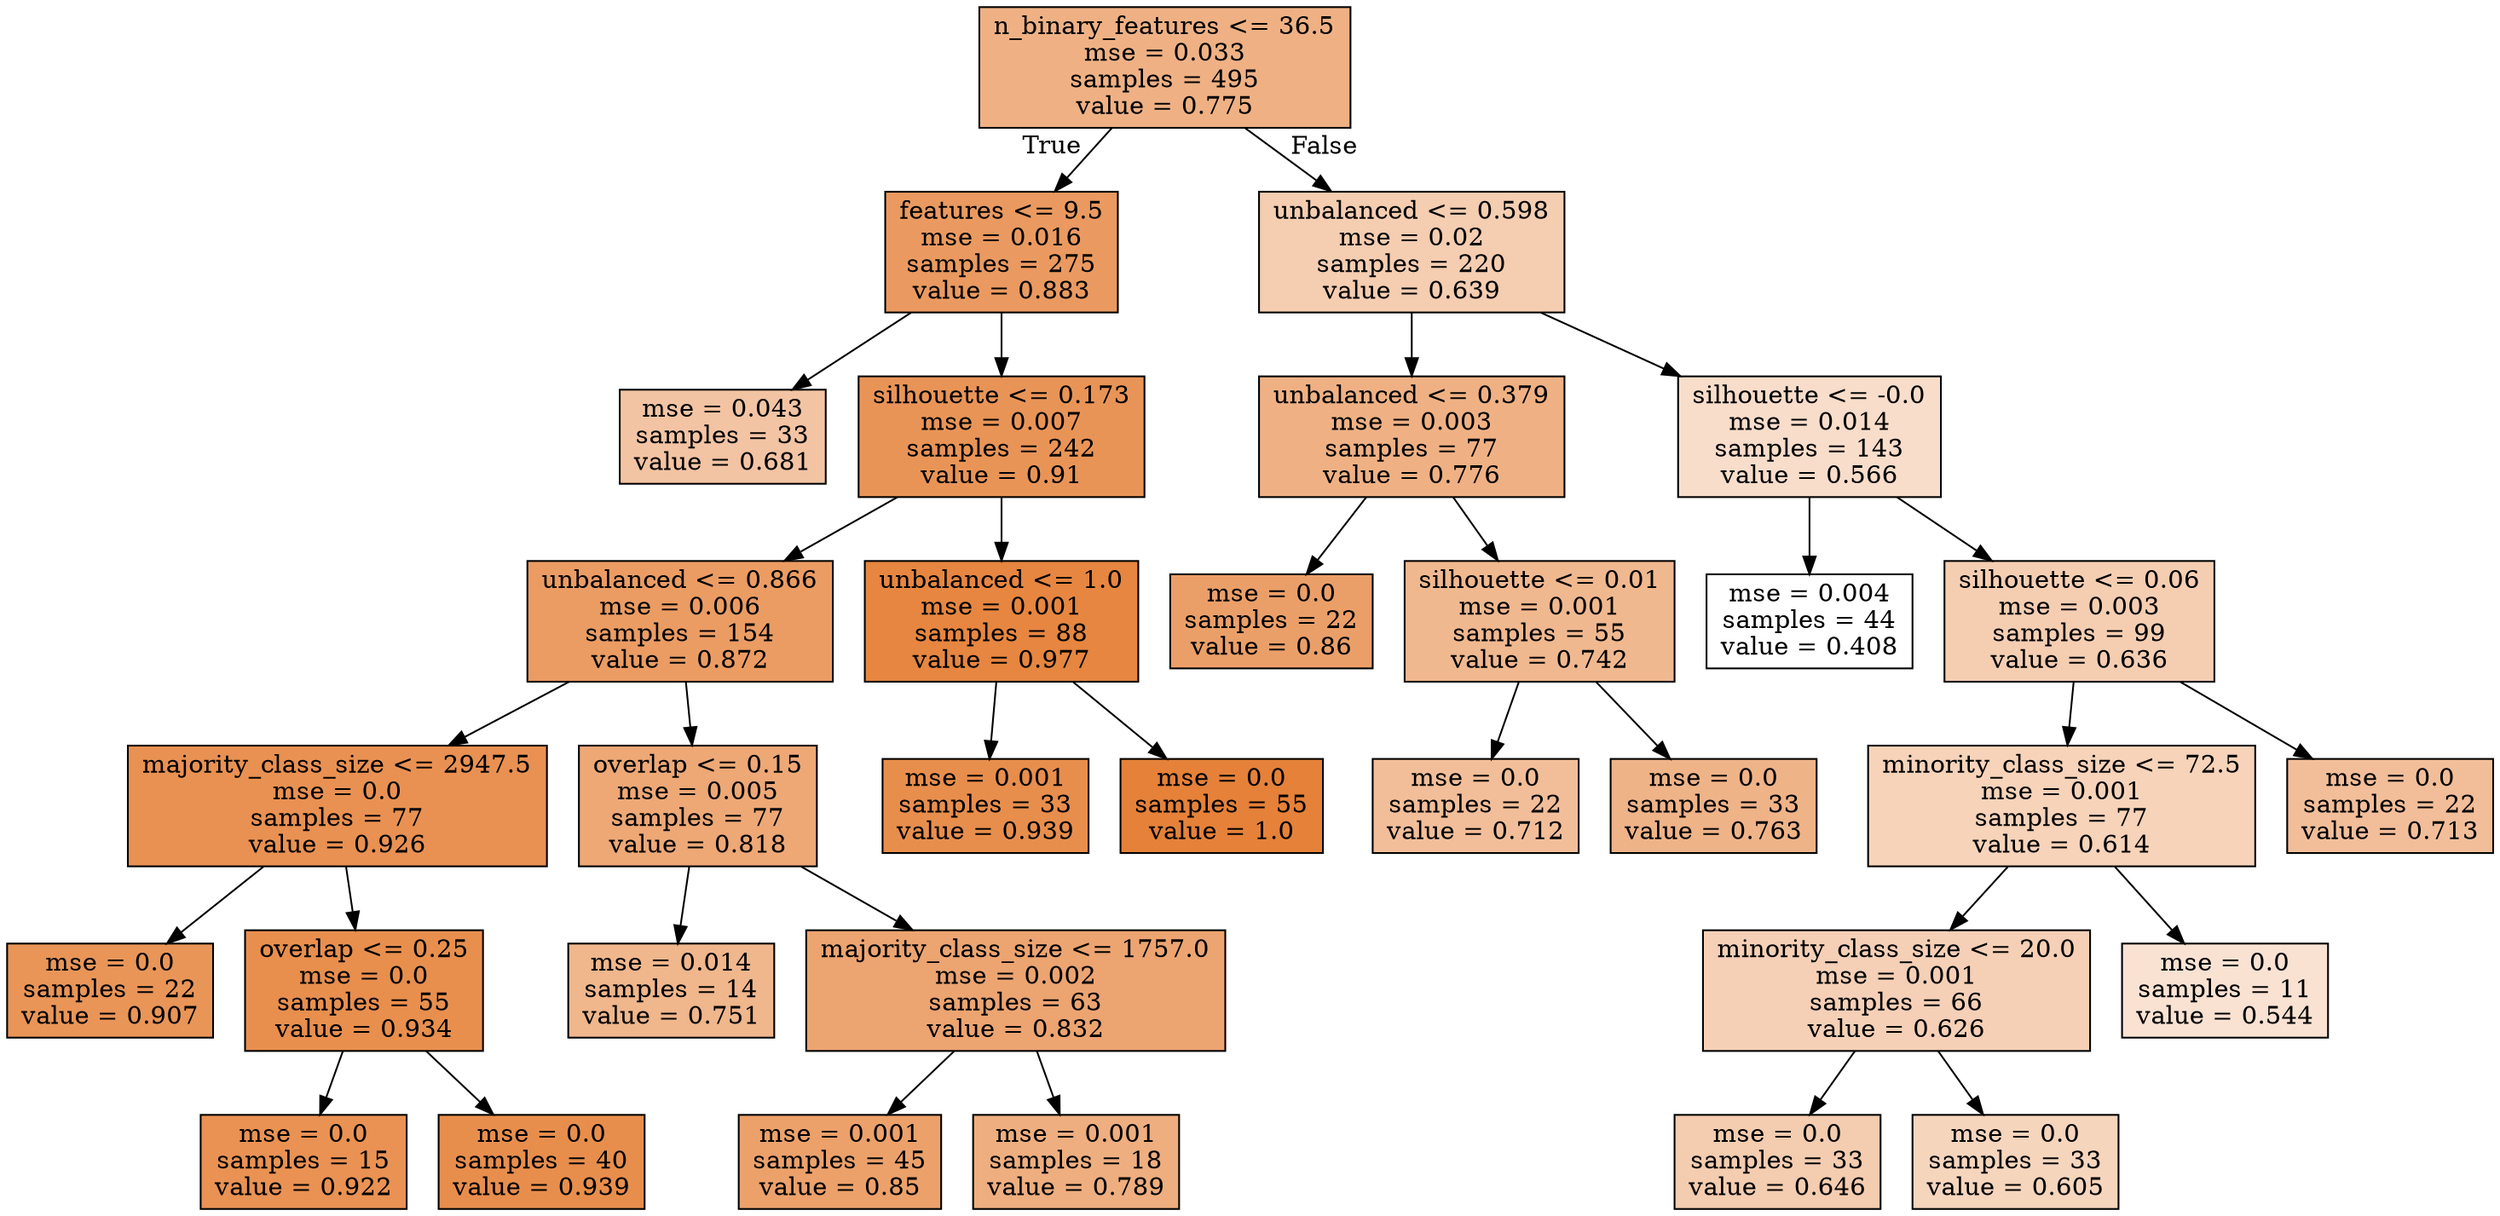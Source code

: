digraph Tree {
node [shape=box, style="filled", color="black"] ;
0 [label="n_binary_features <= 36.5\nmse = 0.033\nsamples = 495\nvalue = 0.775", fillcolor="#e581399e"] ;
1 [label="features <= 9.5\nmse = 0.016\nsamples = 275\nvalue = 0.883", fillcolor="#e58139cc"] ;
0 -> 1 [labeldistance=2.5, labelangle=45, headlabel="True"] ;
2 [label="mse = 0.043\nsamples = 33\nvalue = 0.681", fillcolor="#e5813976"] ;
1 -> 2 ;
3 [label="silhouette <= 0.173\nmse = 0.007\nsamples = 242\nvalue = 0.91", fillcolor="#e58139d8"] ;
1 -> 3 ;
4 [label="unbalanced <= 0.866\nmse = 0.006\nsamples = 154\nvalue = 0.872", fillcolor="#e58139c8"] ;
3 -> 4 ;
5 [label="majority_class_size <= 2947.5\nmse = 0.0\nsamples = 77\nvalue = 0.926", fillcolor="#e58139df"] ;
4 -> 5 ;
6 [label="mse = 0.0\nsamples = 22\nvalue = 0.907", fillcolor="#e58139d7"] ;
5 -> 6 ;
7 [label="overlap <= 0.25\nmse = 0.0\nsamples = 55\nvalue = 0.934", fillcolor="#e58139e3"] ;
5 -> 7 ;
8 [label="mse = 0.0\nsamples = 15\nvalue = 0.922", fillcolor="#e58139dd"] ;
7 -> 8 ;
9 [label="mse = 0.0\nsamples = 40\nvalue = 0.939", fillcolor="#e58139e5"] ;
7 -> 9 ;
10 [label="overlap <= 0.15\nmse = 0.005\nsamples = 77\nvalue = 0.818", fillcolor="#e58139b0"] ;
4 -> 10 ;
11 [label="mse = 0.014\nsamples = 14\nvalue = 0.751", fillcolor="#e5813994"] ;
10 -> 11 ;
12 [label="majority_class_size <= 1757.0\nmse = 0.002\nsamples = 63\nvalue = 0.832", fillcolor="#e58139b7"] ;
10 -> 12 ;
13 [label="mse = 0.001\nsamples = 45\nvalue = 0.85", fillcolor="#e58139be"] ;
12 -> 13 ;
14 [label="mse = 0.001\nsamples = 18\nvalue = 0.789", fillcolor="#e58139a4"] ;
12 -> 14 ;
15 [label="unbalanced <= 1.0\nmse = 0.001\nsamples = 88\nvalue = 0.977", fillcolor="#e58139f5"] ;
3 -> 15 ;
16 [label="mse = 0.001\nsamples = 33\nvalue = 0.939", fillcolor="#e58139e5"] ;
15 -> 16 ;
17 [label="mse = 0.0\nsamples = 55\nvalue = 1.0", fillcolor="#e58139ff"] ;
15 -> 17 ;
18 [label="unbalanced <= 0.598\nmse = 0.02\nsamples = 220\nvalue = 0.639", fillcolor="#e5813964"] ;
0 -> 18 [labeldistance=2.5, labelangle=-45, headlabel="False"] ;
19 [label="unbalanced <= 0.379\nmse = 0.003\nsamples = 77\nvalue = 0.776", fillcolor="#e581399e"] ;
18 -> 19 ;
20 [label="mse = 0.0\nsamples = 22\nvalue = 0.86", fillcolor="#e58139c2"] ;
19 -> 20 ;
21 [label="silhouette <= 0.01\nmse = 0.001\nsamples = 55\nvalue = 0.742", fillcolor="#e5813990"] ;
19 -> 21 ;
22 [label="mse = 0.0\nsamples = 22\nvalue = 0.712", fillcolor="#e5813983"] ;
21 -> 22 ;
23 [label="mse = 0.0\nsamples = 33\nvalue = 0.763", fillcolor="#e5813999"] ;
21 -> 23 ;
24 [label="silhouette <= -0.0\nmse = 0.014\nsamples = 143\nvalue = 0.566", fillcolor="#e5813944"] ;
18 -> 24 ;
25 [label="mse = 0.004\nsamples = 44\nvalue = 0.408", fillcolor="#e5813900"] ;
24 -> 25 ;
26 [label="silhouette <= 0.06\nmse = 0.003\nsamples = 99\nvalue = 0.636", fillcolor="#e5813962"] ;
24 -> 26 ;
27 [label="minority_class_size <= 72.5\nmse = 0.001\nsamples = 77\nvalue = 0.614", fillcolor="#e5813959"] ;
26 -> 27 ;
28 [label="minority_class_size <= 20.0\nmse = 0.001\nsamples = 66\nvalue = 0.626", fillcolor="#e581395e"] ;
27 -> 28 ;
29 [label="mse = 0.0\nsamples = 33\nvalue = 0.646", fillcolor="#e5813966"] ;
28 -> 29 ;
30 [label="mse = 0.0\nsamples = 33\nvalue = 0.605", fillcolor="#e5813955"] ;
28 -> 30 ;
31 [label="mse = 0.0\nsamples = 11\nvalue = 0.544", fillcolor="#e581393a"] ;
27 -> 31 ;
32 [label="mse = 0.0\nsamples = 22\nvalue = 0.713", fillcolor="#e5813983"] ;
26 -> 32 ;
}
